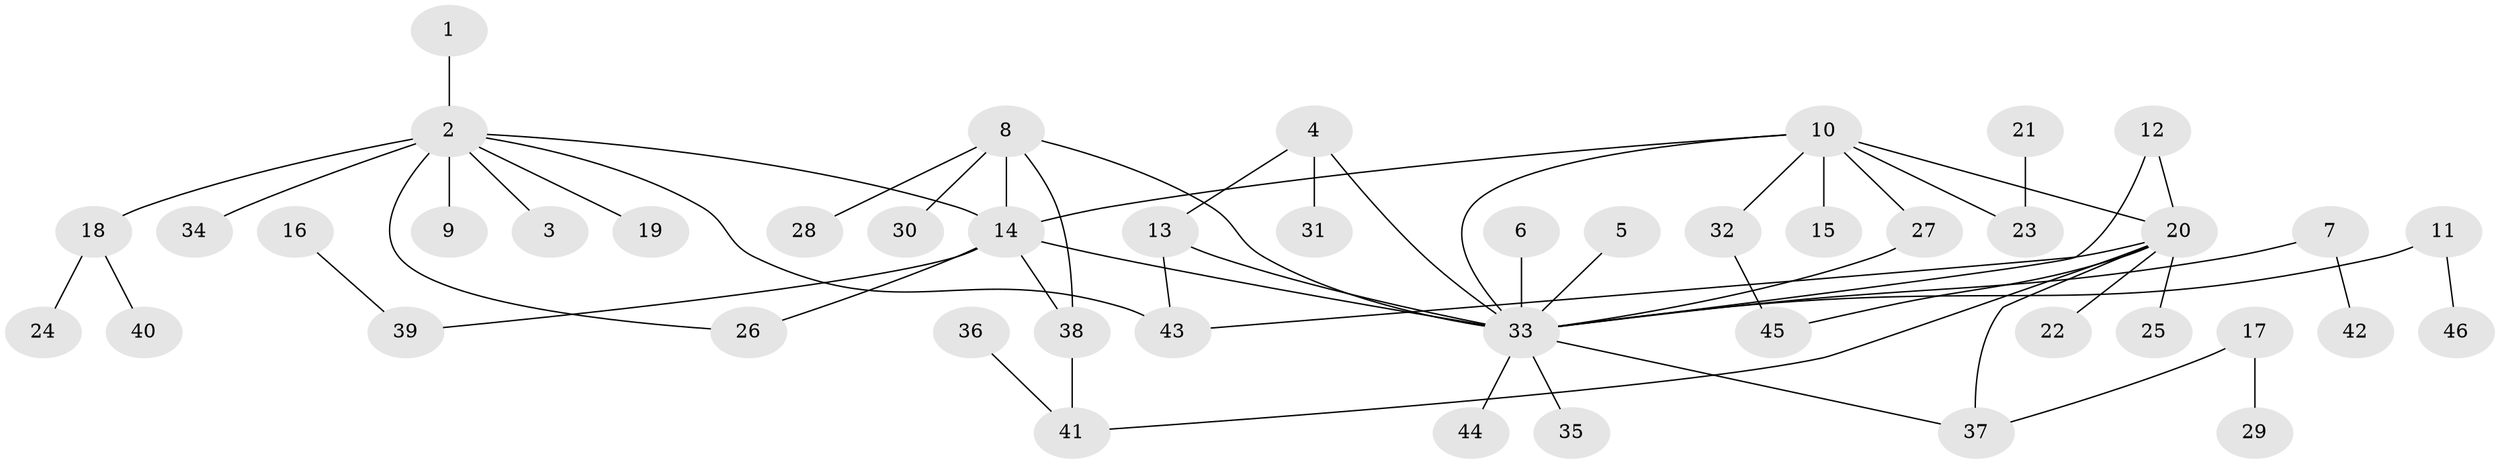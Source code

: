 // original degree distribution, {17: 0.015384615384615385, 6: 0.015384615384615385, 8: 0.015384615384615385, 7: 0.015384615384615385, 11: 0.015384615384615385, 2: 0.23076923076923078, 1: 0.49230769230769234, 3: 0.15384615384615385, 9: 0.015384615384615385, 4: 0.03076923076923077}
// Generated by graph-tools (version 1.1) at 2025/36/03/04/25 23:36:53]
// undirected, 46 vertices, 57 edges
graph export_dot {
  node [color=gray90,style=filled];
  1;
  2;
  3;
  4;
  5;
  6;
  7;
  8;
  9;
  10;
  11;
  12;
  13;
  14;
  15;
  16;
  17;
  18;
  19;
  20;
  21;
  22;
  23;
  24;
  25;
  26;
  27;
  28;
  29;
  30;
  31;
  32;
  33;
  34;
  35;
  36;
  37;
  38;
  39;
  40;
  41;
  42;
  43;
  44;
  45;
  46;
  1 -- 2 [weight=1.0];
  2 -- 3 [weight=1.0];
  2 -- 9 [weight=1.0];
  2 -- 14 [weight=1.0];
  2 -- 18 [weight=1.0];
  2 -- 19 [weight=1.0];
  2 -- 26 [weight=1.0];
  2 -- 34 [weight=2.0];
  2 -- 43 [weight=1.0];
  4 -- 13 [weight=1.0];
  4 -- 31 [weight=1.0];
  4 -- 33 [weight=1.0];
  5 -- 33 [weight=1.0];
  6 -- 33 [weight=1.0];
  7 -- 33 [weight=1.0];
  7 -- 42 [weight=1.0];
  8 -- 14 [weight=1.0];
  8 -- 28 [weight=1.0];
  8 -- 30 [weight=1.0];
  8 -- 33 [weight=1.0];
  8 -- 38 [weight=1.0];
  10 -- 14 [weight=1.0];
  10 -- 15 [weight=1.0];
  10 -- 20 [weight=1.0];
  10 -- 23 [weight=1.0];
  10 -- 27 [weight=1.0];
  10 -- 32 [weight=1.0];
  10 -- 33 [weight=1.0];
  11 -- 33 [weight=1.0];
  11 -- 46 [weight=1.0];
  12 -- 20 [weight=1.0];
  12 -- 33 [weight=1.0];
  13 -- 33 [weight=1.0];
  13 -- 43 [weight=1.0];
  14 -- 26 [weight=1.0];
  14 -- 33 [weight=2.0];
  14 -- 38 [weight=1.0];
  14 -- 39 [weight=1.0];
  16 -- 39 [weight=1.0];
  17 -- 29 [weight=1.0];
  17 -- 37 [weight=1.0];
  18 -- 24 [weight=1.0];
  18 -- 40 [weight=1.0];
  20 -- 22 [weight=1.0];
  20 -- 25 [weight=1.0];
  20 -- 37 [weight=1.0];
  20 -- 41 [weight=1.0];
  20 -- 43 [weight=1.0];
  20 -- 45 [weight=1.0];
  21 -- 23 [weight=1.0];
  27 -- 33 [weight=1.0];
  32 -- 45 [weight=1.0];
  33 -- 35 [weight=1.0];
  33 -- 37 [weight=1.0];
  33 -- 44 [weight=1.0];
  36 -- 41 [weight=1.0];
  38 -- 41 [weight=1.0];
}
